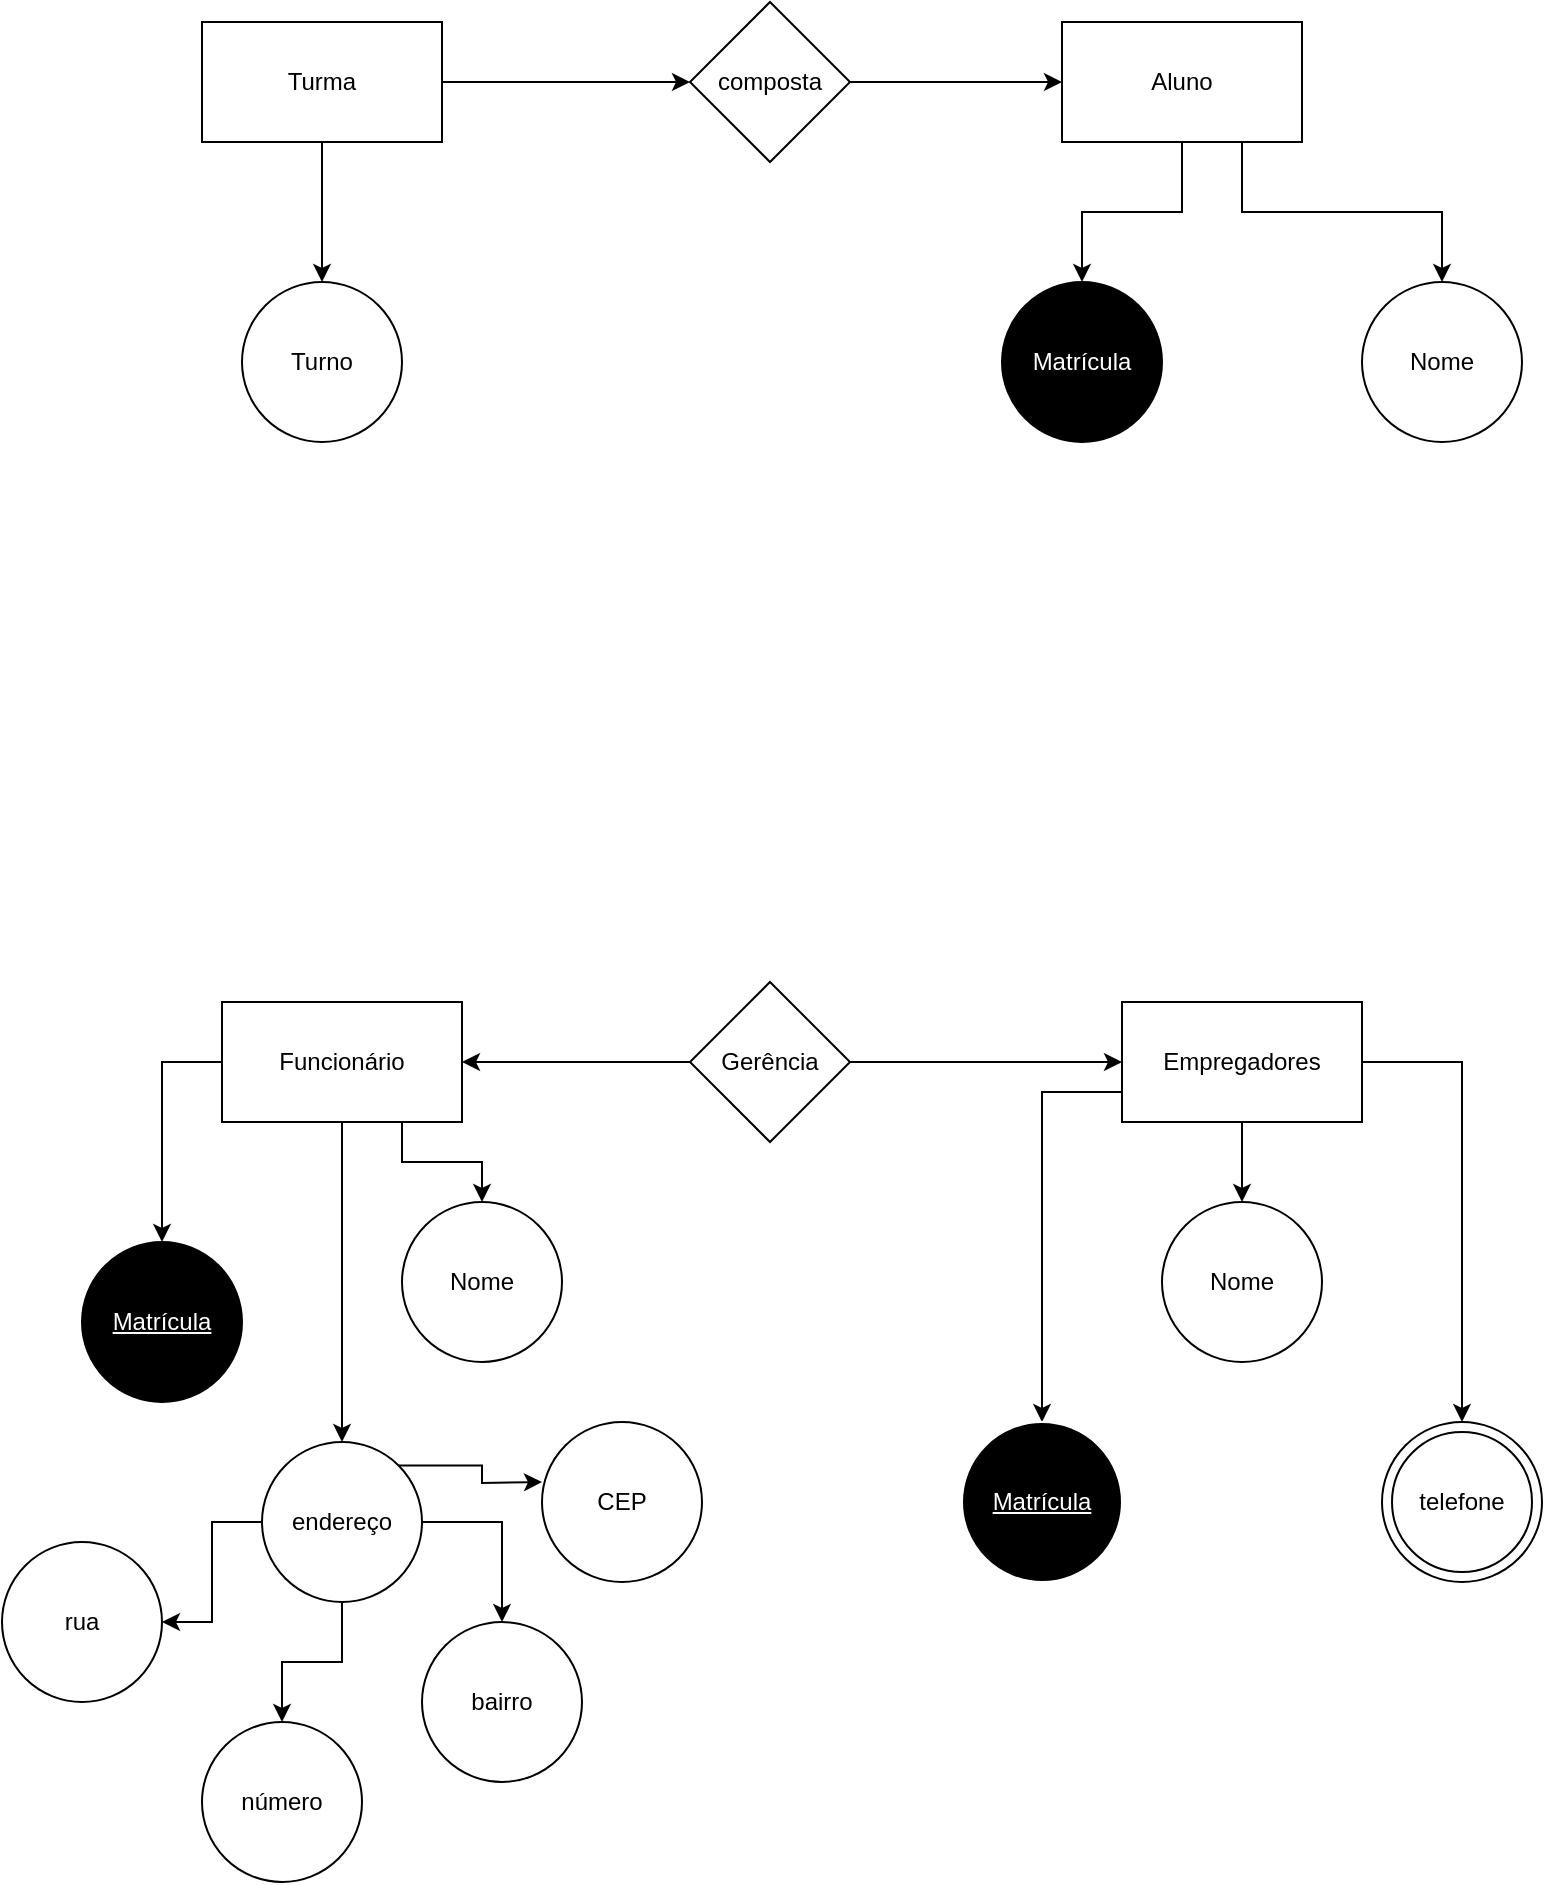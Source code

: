 <mxfile version="20.8.21" type="github">
  <diagram name="Página-1" id="6WTD3WqJGJ6LNUVRWwRW">
    <mxGraphModel dx="1562" dy="846" grid="1" gridSize="10" guides="1" tooltips="1" connect="1" arrows="1" fold="1" page="1" pageScale="1" pageWidth="827" pageHeight="1169" math="0" shadow="0">
      <root>
        <mxCell id="0" />
        <mxCell id="1" parent="0" />
        <mxCell id="kYNzvMQNaJVVnLYbmMwI-3" value="" style="edgeStyle=orthogonalEdgeStyle;rounded=0;orthogonalLoop=1;jettySize=auto;html=1;" parent="1" source="kYNzvMQNaJVVnLYbmMwI-1" target="kYNzvMQNaJVVnLYbmMwI-2" edge="1">
          <mxGeometry relative="1" as="geometry" />
        </mxCell>
        <mxCell id="kYNzvMQNaJVVnLYbmMwI-7" value="" style="edgeStyle=orthogonalEdgeStyle;rounded=0;orthogonalLoop=1;jettySize=auto;html=1;" parent="1" source="kYNzvMQNaJVVnLYbmMwI-1" target="kYNzvMQNaJVVnLYbmMwI-6" edge="1">
          <mxGeometry relative="1" as="geometry" />
        </mxCell>
        <mxCell id="kYNzvMQNaJVVnLYbmMwI-1" value="Turma" style="rounded=0;whiteSpace=wrap;html=1;" parent="1" vertex="1">
          <mxGeometry x="130" y="180" width="120" height="60" as="geometry" />
        </mxCell>
        <mxCell id="kYNzvMQNaJVVnLYbmMwI-5" value="" style="edgeStyle=orthogonalEdgeStyle;rounded=0;orthogonalLoop=1;jettySize=auto;html=1;" parent="1" source="kYNzvMQNaJVVnLYbmMwI-2" target="kYNzvMQNaJVVnLYbmMwI-4" edge="1">
          <mxGeometry relative="1" as="geometry" />
        </mxCell>
        <mxCell id="kYNzvMQNaJVVnLYbmMwI-2" value="composta" style="rhombus;whiteSpace=wrap;html=1;rounded=0;" parent="1" vertex="1">
          <mxGeometry x="374" y="170" width="80" height="80" as="geometry" />
        </mxCell>
        <mxCell id="kYNzvMQNaJVVnLYbmMwI-9" value="" style="edgeStyle=orthogonalEdgeStyle;rounded=0;orthogonalLoop=1;jettySize=auto;html=1;" parent="1" source="kYNzvMQNaJVVnLYbmMwI-4" target="kYNzvMQNaJVVnLYbmMwI-8" edge="1">
          <mxGeometry relative="1" as="geometry" />
        </mxCell>
        <mxCell id="kYNzvMQNaJVVnLYbmMwI-10" style="edgeStyle=orthogonalEdgeStyle;rounded=0;orthogonalLoop=1;jettySize=auto;html=1;exitX=0.75;exitY=1;exitDx=0;exitDy=0;" parent="1" source="kYNzvMQNaJVVnLYbmMwI-4" target="kYNzvMQNaJVVnLYbmMwI-11" edge="1">
          <mxGeometry relative="1" as="geometry">
            <mxPoint x="740" y="310" as="targetPoint" />
          </mxGeometry>
        </mxCell>
        <mxCell id="kYNzvMQNaJVVnLYbmMwI-4" value="Aluno" style="whiteSpace=wrap;html=1;rounded=0;" parent="1" vertex="1">
          <mxGeometry x="560" y="180" width="120" height="60" as="geometry" />
        </mxCell>
        <mxCell id="kYNzvMQNaJVVnLYbmMwI-6" value="Turno" style="ellipse;whiteSpace=wrap;html=1;rounded=0;" parent="1" vertex="1">
          <mxGeometry x="150" y="310" width="80" height="80" as="geometry" />
        </mxCell>
        <mxCell id="kYNzvMQNaJVVnLYbmMwI-8" value="&lt;font color=&quot;#FFFFFF&quot;&gt;Matrícula&lt;/font&gt;" style="ellipse;whiteSpace=wrap;html=1;rounded=0;fillColor=#000000;" parent="1" vertex="1">
          <mxGeometry x="530" y="310" width="80" height="80" as="geometry" />
        </mxCell>
        <mxCell id="kYNzvMQNaJVVnLYbmMwI-11" value="Nome" style="ellipse;whiteSpace=wrap;html=1;aspect=fixed;" parent="1" vertex="1">
          <mxGeometry x="710" y="310" width="80" height="80" as="geometry" />
        </mxCell>
        <mxCell id="IEBrWWYDBFDaoZin9T2_-4" value="" style="edgeStyle=orthogonalEdgeStyle;rounded=0;orthogonalLoop=1;jettySize=auto;html=1;fontColor=#000000;" edge="1" parent="1" source="IEBrWWYDBFDaoZin9T2_-1" target="IEBrWWYDBFDaoZin9T2_-3">
          <mxGeometry relative="1" as="geometry" />
        </mxCell>
        <mxCell id="IEBrWWYDBFDaoZin9T2_-22" value="" style="edgeStyle=orthogonalEdgeStyle;rounded=0;orthogonalLoop=1;jettySize=auto;html=1;fontColor=#000000;" edge="1" parent="1" source="IEBrWWYDBFDaoZin9T2_-1" target="IEBrWWYDBFDaoZin9T2_-21">
          <mxGeometry relative="1" as="geometry" />
        </mxCell>
        <mxCell id="IEBrWWYDBFDaoZin9T2_-1" value="&lt;font color=&quot;#000000&quot;&gt;Gerência&lt;/font&gt;" style="rhombus;whiteSpace=wrap;html=1;fontColor=#FFFFFF;fillColor=#FFFFFF;" vertex="1" parent="1">
          <mxGeometry x="374" y="660" width="80" height="80" as="geometry" />
        </mxCell>
        <mxCell id="IEBrWWYDBFDaoZin9T2_-7" style="edgeStyle=orthogonalEdgeStyle;rounded=0;orthogonalLoop=1;jettySize=auto;html=1;exitX=0.75;exitY=1;exitDx=0;exitDy=0;fontColor=#000000;" edge="1" parent="1" source="IEBrWWYDBFDaoZin9T2_-3" target="IEBrWWYDBFDaoZin9T2_-8">
          <mxGeometry relative="1" as="geometry">
            <mxPoint x="270" y="790" as="targetPoint" />
          </mxGeometry>
        </mxCell>
        <mxCell id="IEBrWWYDBFDaoZin9T2_-10" style="edgeStyle=orthogonalEdgeStyle;rounded=0;orthogonalLoop=1;jettySize=auto;html=1;exitX=0;exitY=0.5;exitDx=0;exitDy=0;entryX=0.5;entryY=0;entryDx=0;entryDy=0;fontColor=#000000;" edge="1" parent="1" source="IEBrWWYDBFDaoZin9T2_-3" target="IEBrWWYDBFDaoZin9T2_-5">
          <mxGeometry relative="1" as="geometry" />
        </mxCell>
        <mxCell id="IEBrWWYDBFDaoZin9T2_-11" style="edgeStyle=orthogonalEdgeStyle;rounded=0;orthogonalLoop=1;jettySize=auto;html=1;fontColor=#000000;" edge="1" parent="1" source="IEBrWWYDBFDaoZin9T2_-3" target="IEBrWWYDBFDaoZin9T2_-12">
          <mxGeometry relative="1" as="geometry">
            <mxPoint x="200" y="930" as="targetPoint" />
          </mxGeometry>
        </mxCell>
        <mxCell id="IEBrWWYDBFDaoZin9T2_-3" value="&lt;font color=&quot;#000000&quot;&gt;Funcionário&lt;/font&gt;" style="whiteSpace=wrap;html=1;fillColor=#FFFFFF;fontColor=#FFFFFF;" vertex="1" parent="1">
          <mxGeometry x="140" y="670" width="120" height="60" as="geometry" />
        </mxCell>
        <mxCell id="IEBrWWYDBFDaoZin9T2_-5" value="&lt;u&gt;Matrícula&lt;/u&gt;" style="ellipse;whiteSpace=wrap;html=1;fillColor=#000000;fontColor=#FFFFFF;" vertex="1" parent="1">
          <mxGeometry x="70" y="790" width="80" height="80" as="geometry" />
        </mxCell>
        <mxCell id="IEBrWWYDBFDaoZin9T2_-8" value="Nome" style="ellipse;whiteSpace=wrap;html=1;aspect=fixed;fontColor=#000000;fillColor=#FFFFFF;" vertex="1" parent="1">
          <mxGeometry x="230" y="770" width="80" height="80" as="geometry" />
        </mxCell>
        <mxCell id="IEBrWWYDBFDaoZin9T2_-13" style="edgeStyle=orthogonalEdgeStyle;rounded=0;orthogonalLoop=1;jettySize=auto;html=1;exitX=1;exitY=0;exitDx=0;exitDy=0;fontColor=#000000;" edge="1" parent="1" source="IEBrWWYDBFDaoZin9T2_-12">
          <mxGeometry relative="1" as="geometry">
            <mxPoint x="300" y="910" as="targetPoint" />
          </mxGeometry>
        </mxCell>
        <mxCell id="IEBrWWYDBFDaoZin9T2_-15" style="edgeStyle=orthogonalEdgeStyle;rounded=0;orthogonalLoop=1;jettySize=auto;html=1;exitX=1;exitY=0.5;exitDx=0;exitDy=0;fontColor=#000000;" edge="1" parent="1" source="IEBrWWYDBFDaoZin9T2_-12" target="IEBrWWYDBFDaoZin9T2_-16">
          <mxGeometry relative="1" as="geometry">
            <mxPoint x="280" y="1020" as="targetPoint" />
          </mxGeometry>
        </mxCell>
        <mxCell id="IEBrWWYDBFDaoZin9T2_-17" style="edgeStyle=orthogonalEdgeStyle;rounded=0;orthogonalLoop=1;jettySize=auto;html=1;exitX=0.5;exitY=1;exitDx=0;exitDy=0;fontColor=#000000;" edge="1" parent="1" source="IEBrWWYDBFDaoZin9T2_-12" target="IEBrWWYDBFDaoZin9T2_-18">
          <mxGeometry relative="1" as="geometry">
            <mxPoint x="200" y="1090" as="targetPoint" />
          </mxGeometry>
        </mxCell>
        <mxCell id="IEBrWWYDBFDaoZin9T2_-19" style="edgeStyle=orthogonalEdgeStyle;rounded=0;orthogonalLoop=1;jettySize=auto;html=1;exitX=0;exitY=0.5;exitDx=0;exitDy=0;fontColor=#000000;" edge="1" parent="1" source="IEBrWWYDBFDaoZin9T2_-12" target="IEBrWWYDBFDaoZin9T2_-20">
          <mxGeometry relative="1" as="geometry">
            <mxPoint x="70" y="980" as="targetPoint" />
          </mxGeometry>
        </mxCell>
        <mxCell id="IEBrWWYDBFDaoZin9T2_-12" value="endereço" style="ellipse;whiteSpace=wrap;html=1;aspect=fixed;fontColor=#000000;fillColor=#FFFFFF;" vertex="1" parent="1">
          <mxGeometry x="160" y="890" width="80" height="80" as="geometry" />
        </mxCell>
        <mxCell id="IEBrWWYDBFDaoZin9T2_-14" value="CEP" style="ellipse;whiteSpace=wrap;html=1;aspect=fixed;fontColor=#000000;fillColor=#FFFFFF;" vertex="1" parent="1">
          <mxGeometry x="300" y="880" width="80" height="80" as="geometry" />
        </mxCell>
        <mxCell id="IEBrWWYDBFDaoZin9T2_-16" value="bairro" style="ellipse;whiteSpace=wrap;html=1;aspect=fixed;fontColor=#000000;fillColor=#FFFFFF;" vertex="1" parent="1">
          <mxGeometry x="240" y="980" width="80" height="80" as="geometry" />
        </mxCell>
        <mxCell id="IEBrWWYDBFDaoZin9T2_-18" value="número" style="ellipse;whiteSpace=wrap;html=1;aspect=fixed;fontColor=#000000;fillColor=#FFFFFF;" vertex="1" parent="1">
          <mxGeometry x="130" y="1030" width="80" height="80" as="geometry" />
        </mxCell>
        <mxCell id="IEBrWWYDBFDaoZin9T2_-20" value="rua " style="ellipse;whiteSpace=wrap;html=1;aspect=fixed;fontColor=#000000;fillColor=#FFFFFF;" vertex="1" parent="1">
          <mxGeometry x="30" y="940" width="80" height="80" as="geometry" />
        </mxCell>
        <mxCell id="IEBrWWYDBFDaoZin9T2_-24" value="" style="edgeStyle=orthogonalEdgeStyle;rounded=0;orthogonalLoop=1;jettySize=auto;html=1;fontColor=#000000;" edge="1" parent="1" source="IEBrWWYDBFDaoZin9T2_-21" target="IEBrWWYDBFDaoZin9T2_-23">
          <mxGeometry relative="1" as="geometry" />
        </mxCell>
        <mxCell id="IEBrWWYDBFDaoZin9T2_-25" style="edgeStyle=orthogonalEdgeStyle;rounded=0;orthogonalLoop=1;jettySize=auto;html=1;exitX=0.5;exitY=1;exitDx=0;exitDy=0;fontColor=#000000;" edge="1" parent="1" source="IEBrWWYDBFDaoZin9T2_-21" target="IEBrWWYDBFDaoZin9T2_-26">
          <mxGeometry relative="1" as="geometry">
            <mxPoint x="650" y="810" as="targetPoint" />
          </mxGeometry>
        </mxCell>
        <mxCell id="IEBrWWYDBFDaoZin9T2_-27" style="edgeStyle=orthogonalEdgeStyle;rounded=0;orthogonalLoop=1;jettySize=auto;html=1;exitX=0;exitY=0.75;exitDx=0;exitDy=0;fontColor=#000000;" edge="1" parent="1" source="IEBrWWYDBFDaoZin9T2_-21" target="IEBrWWYDBFDaoZin9T2_-28">
          <mxGeometry relative="1" as="geometry">
            <mxPoint x="550" y="920" as="targetPoint" />
          </mxGeometry>
        </mxCell>
        <mxCell id="IEBrWWYDBFDaoZin9T2_-21" value="&lt;font color=&quot;#000000&quot;&gt;Empregadores&lt;/font&gt;" style="whiteSpace=wrap;html=1;fillColor=#FFFFFF;fontColor=#FFFFFF;" vertex="1" parent="1">
          <mxGeometry x="590" y="670" width="120" height="60" as="geometry" />
        </mxCell>
        <mxCell id="IEBrWWYDBFDaoZin9T2_-23" value="&lt;font color=&quot;#000000&quot;&gt;telefone&lt;/font&gt;" style="ellipse;whiteSpace=wrap;html=1;fillColor=#FFFFFF;fontColor=#FFFFFF;perimeterSpacing=0;strokeWidth=1;shadow=0;gradientColor=none;" vertex="1" parent="1">
          <mxGeometry x="720" y="880" width="80" height="80" as="geometry" />
        </mxCell>
        <mxCell id="IEBrWWYDBFDaoZin9T2_-26" value="Nome" style="ellipse;whiteSpace=wrap;html=1;aspect=fixed;fontColor=#000000;fillColor=#FFFFFF;" vertex="1" parent="1">
          <mxGeometry x="610" y="770" width="80" height="80" as="geometry" />
        </mxCell>
        <mxCell id="IEBrWWYDBFDaoZin9T2_-28" value="&lt;font color=&quot;#FFFFFF&quot;&gt;&lt;u&gt;Matrícula&lt;/u&gt;&lt;/font&gt;" style="ellipse;whiteSpace=wrap;html=1;aspect=fixed;fontColor=#000000;fillColor=#000000;strokeColor=#FFFFFF;" vertex="1" parent="1">
          <mxGeometry x="510" y="880" width="80" height="80" as="geometry" />
        </mxCell>
        <mxCell id="IEBrWWYDBFDaoZin9T2_-2" value="telefone" style="ellipse;whiteSpace=wrap;html=1;aspect=fixed;shadow=0;sketch=0;fillStyle=auto;strokeColor=#000000;strokeWidth=1;fontColor=#000000;fillColor=default;gradientColor=none;perimeterSpacing=0;" vertex="1" parent="1">
          <mxGeometry x="725" y="885" width="70" height="70" as="geometry" />
        </mxCell>
      </root>
    </mxGraphModel>
  </diagram>
</mxfile>
